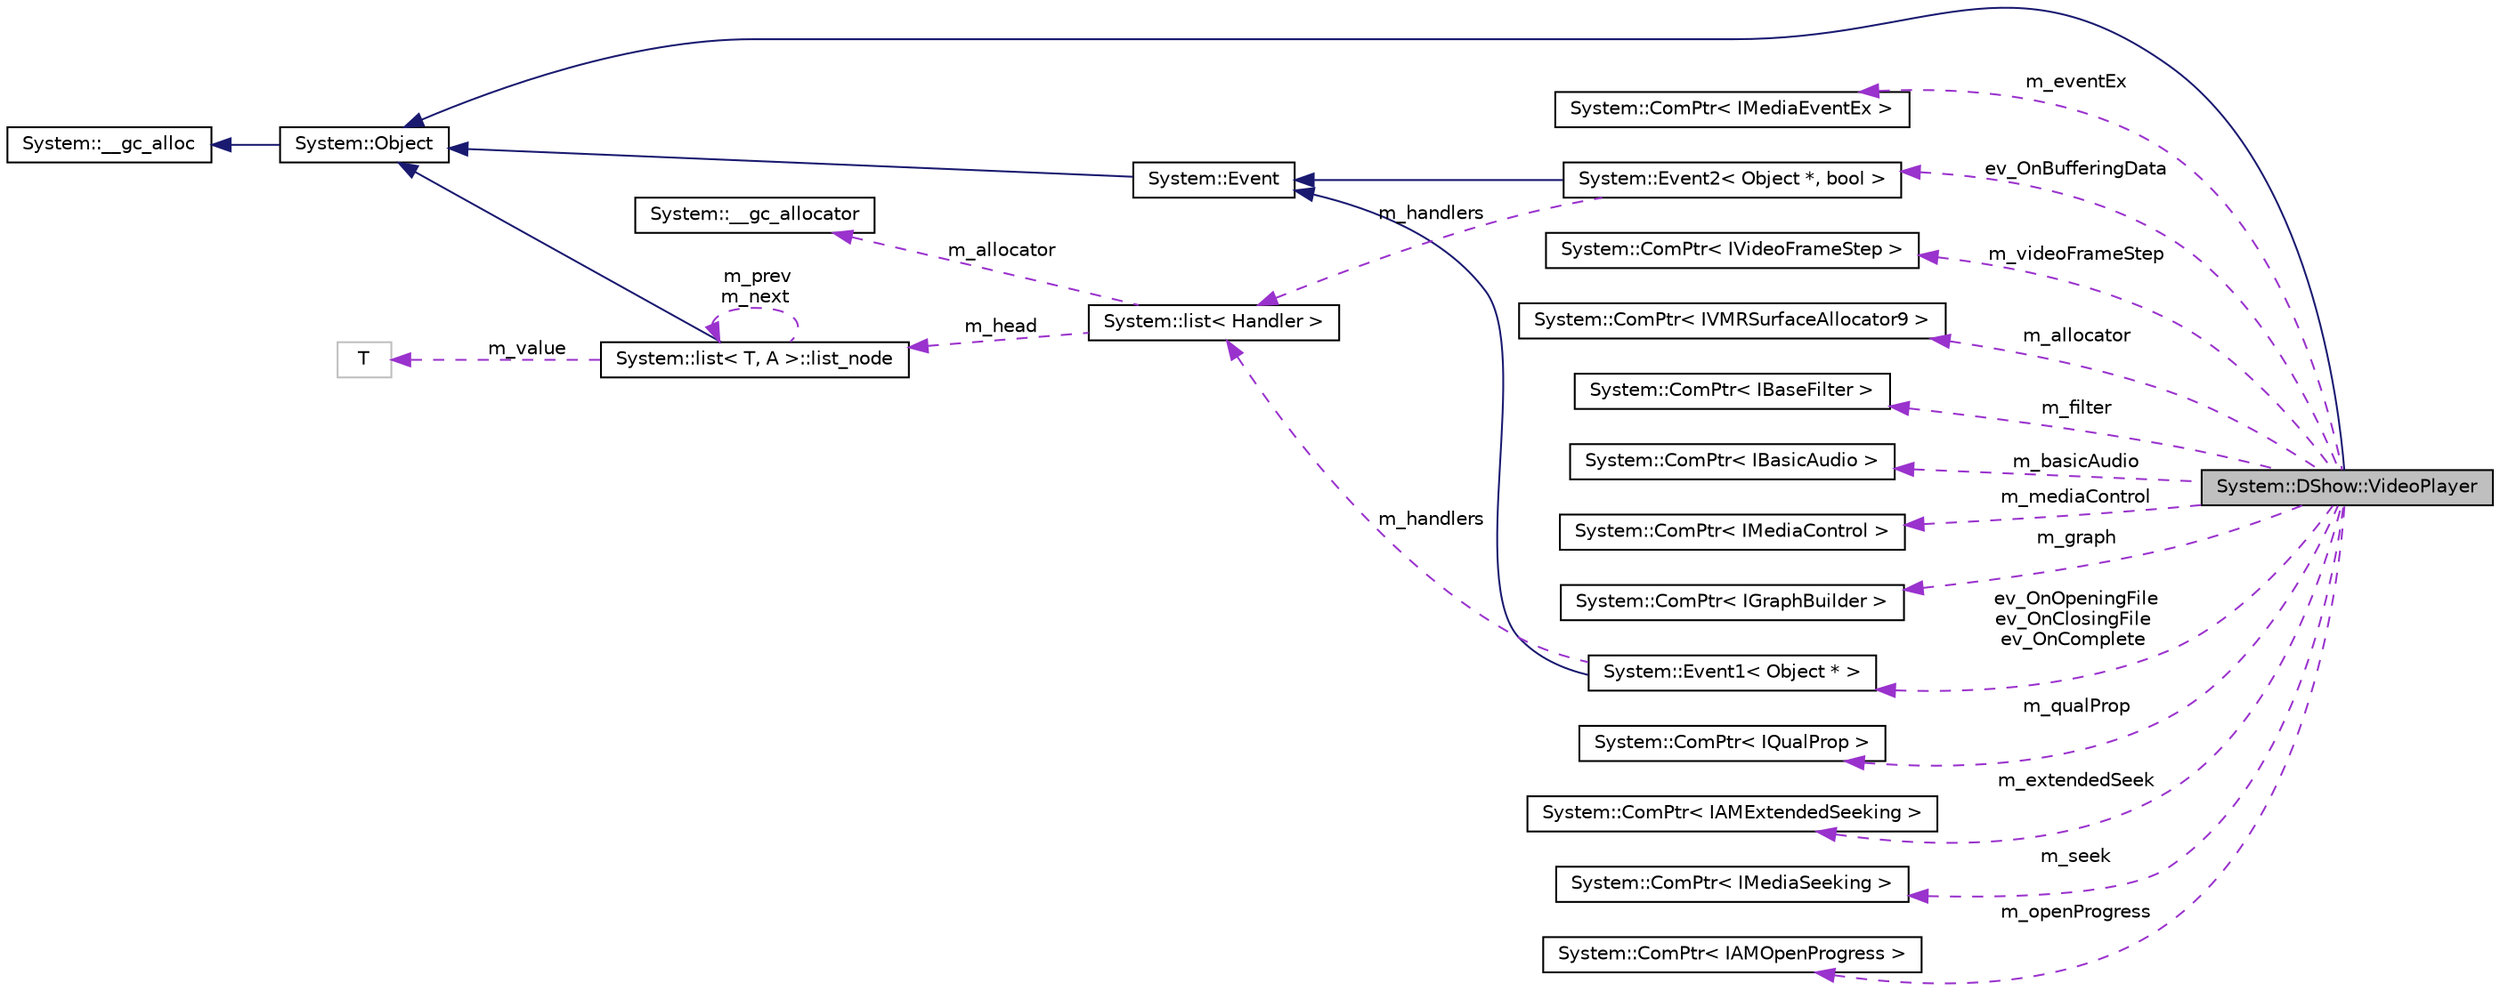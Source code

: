 digraph G
{
  edge [fontname="Helvetica",fontsize="10",labelfontname="Helvetica",labelfontsize="10"];
  node [fontname="Helvetica",fontsize="10",shape=record];
  rankdir="LR";
  Node1 [label="System::DShow::VideoPlayer",height=0.2,width=0.4,color="black", fillcolor="grey75", style="filled" fontcolor="black"];
  Node2 -> Node1 [dir="back",color="midnightblue",fontsize="10",style="solid",fontname="Helvetica"];
  Node2 [label="System::Object",height=0.2,width=0.4,color="black", fillcolor="white", style="filled",URL="$class_system_1_1_object.html"];
  Node3 -> Node2 [dir="back",color="midnightblue",fontsize="10",style="solid",fontname="Helvetica"];
  Node3 [label="System::__gc_alloc",height=0.2,width=0.4,color="black", fillcolor="white", style="filled",URL="$class_system_1_1____gc__alloc.html"];
  Node4 -> Node1 [dir="back",color="darkorchid3",fontsize="10",style="dashed",label=" m_eventEx" ,fontname="Helvetica"];
  Node4 [label="System::ComPtr\< IMediaEventEx \>",height=0.2,width=0.4,color="black", fillcolor="white", style="filled",URL="$class_system_1_1_com_ptr.html"];
  Node5 -> Node1 [dir="back",color="darkorchid3",fontsize="10",style="dashed",label=" ev_OnOpeningFile\nev_OnClosingFile\nev_OnComplete" ,fontname="Helvetica"];
  Node5 [label="System::Event1\< Object * \>",height=0.2,width=0.4,color="black", fillcolor="white", style="filled",URL="$class_system_1_1_event1.html"];
  Node6 -> Node5 [dir="back",color="midnightblue",fontsize="10",style="solid",fontname="Helvetica"];
  Node6 [label="System::Event",height=0.2,width=0.4,color="black", fillcolor="white", style="filled",URL="$class_system_1_1_event.html"];
  Node2 -> Node6 [dir="back",color="midnightblue",fontsize="10",style="solid",fontname="Helvetica"];
  Node7 -> Node5 [dir="back",color="darkorchid3",fontsize="10",style="dashed",label=" m_handlers" ,fontname="Helvetica"];
  Node7 [label="System::list\< Handler \>",height=0.2,width=0.4,color="black", fillcolor="white", style="filled",URL="$class_system_1_1list.html"];
  Node8 -> Node7 [dir="back",color="darkorchid3",fontsize="10",style="dashed",label=" m_allocator" ,fontname="Helvetica"];
  Node8 [label="System::__gc_allocator",height=0.2,width=0.4,color="black", fillcolor="white", style="filled",URL="$class_system_1_1____gc__allocator.html"];
  Node9 -> Node7 [dir="back",color="darkorchid3",fontsize="10",style="dashed",label=" m_head" ,fontname="Helvetica"];
  Node9 [label="System::list\< T, A \>::list_node",height=0.2,width=0.4,color="black", fillcolor="white", style="filled",URL="$class_system_1_1list_1_1list__node.html"];
  Node2 -> Node9 [dir="back",color="midnightblue",fontsize="10",style="solid",fontname="Helvetica"];
  Node9 -> Node9 [dir="back",color="darkorchid3",fontsize="10",style="dashed",label=" m_prev\nm_next" ,fontname="Helvetica"];
  Node10 -> Node9 [dir="back",color="darkorchid3",fontsize="10",style="dashed",label=" m_value" ,fontname="Helvetica"];
  Node10 [label="T",height=0.2,width=0.4,color="grey75", fillcolor="white", style="filled"];
  Node11 -> Node1 [dir="back",color="darkorchid3",fontsize="10",style="dashed",label=" m_videoFrameStep" ,fontname="Helvetica"];
  Node11 [label="System::ComPtr\< IVideoFrameStep \>",height=0.2,width=0.4,color="black", fillcolor="white", style="filled",URL="$class_system_1_1_com_ptr.html"];
  Node12 -> Node1 [dir="back",color="darkorchid3",fontsize="10",style="dashed",label=" m_allocator" ,fontname="Helvetica"];
  Node12 [label="System::ComPtr\< IVMRSurfaceAllocator9 \>",height=0.2,width=0.4,color="black", fillcolor="white", style="filled",URL="$class_system_1_1_com_ptr.html"];
  Node13 -> Node1 [dir="back",color="darkorchid3",fontsize="10",style="dashed",label=" m_filter" ,fontname="Helvetica"];
  Node13 [label="System::ComPtr\< IBaseFilter \>",height=0.2,width=0.4,color="black", fillcolor="white", style="filled",URL="$class_system_1_1_com_ptr.html"];
  Node14 -> Node1 [dir="back",color="darkorchid3",fontsize="10",style="dashed",label=" m_basicAudio" ,fontname="Helvetica"];
  Node14 [label="System::ComPtr\< IBasicAudio \>",height=0.2,width=0.4,color="black", fillcolor="white", style="filled",URL="$class_system_1_1_com_ptr.html"];
  Node15 -> Node1 [dir="back",color="darkorchid3",fontsize="10",style="dashed",label=" m_mediaControl" ,fontname="Helvetica"];
  Node15 [label="System::ComPtr\< IMediaControl \>",height=0.2,width=0.4,color="black", fillcolor="white", style="filled",URL="$class_system_1_1_com_ptr.html"];
  Node16 -> Node1 [dir="back",color="darkorchid3",fontsize="10",style="dashed",label=" m_graph" ,fontname="Helvetica"];
  Node16 [label="System::ComPtr\< IGraphBuilder \>",height=0.2,width=0.4,color="black", fillcolor="white", style="filled",URL="$class_system_1_1_com_ptr.html"];
  Node17 -> Node1 [dir="back",color="darkorchid3",fontsize="10",style="dashed",label=" ev_OnBufferingData" ,fontname="Helvetica"];
  Node17 [label="System::Event2\< Object *, bool \>",height=0.2,width=0.4,color="black", fillcolor="white", style="filled",URL="$class_system_1_1_event2.html"];
  Node6 -> Node17 [dir="back",color="midnightblue",fontsize="10",style="solid",fontname="Helvetica"];
  Node7 -> Node17 [dir="back",color="darkorchid3",fontsize="10",style="dashed",label=" m_handlers" ,fontname="Helvetica"];
  Node18 -> Node1 [dir="back",color="darkorchid3",fontsize="10",style="dashed",label=" m_qualProp" ,fontname="Helvetica"];
  Node18 [label="System::ComPtr\< IQualProp \>",height=0.2,width=0.4,color="black", fillcolor="white", style="filled",URL="$class_system_1_1_com_ptr.html"];
  Node19 -> Node1 [dir="back",color="darkorchid3",fontsize="10",style="dashed",label=" m_extendedSeek" ,fontname="Helvetica"];
  Node19 [label="System::ComPtr\< IAMExtendedSeeking \>",height=0.2,width=0.4,color="black", fillcolor="white", style="filled",URL="$class_system_1_1_com_ptr.html"];
  Node20 -> Node1 [dir="back",color="darkorchid3",fontsize="10",style="dashed",label=" m_seek" ,fontname="Helvetica"];
  Node20 [label="System::ComPtr\< IMediaSeeking \>",height=0.2,width=0.4,color="black", fillcolor="white", style="filled",URL="$class_system_1_1_com_ptr.html"];
  Node21 -> Node1 [dir="back",color="darkorchid3",fontsize="10",style="dashed",label=" m_openProgress" ,fontname="Helvetica"];
  Node21 [label="System::ComPtr\< IAMOpenProgress \>",height=0.2,width=0.4,color="black", fillcolor="white", style="filled",URL="$class_system_1_1_com_ptr.html"];
}
